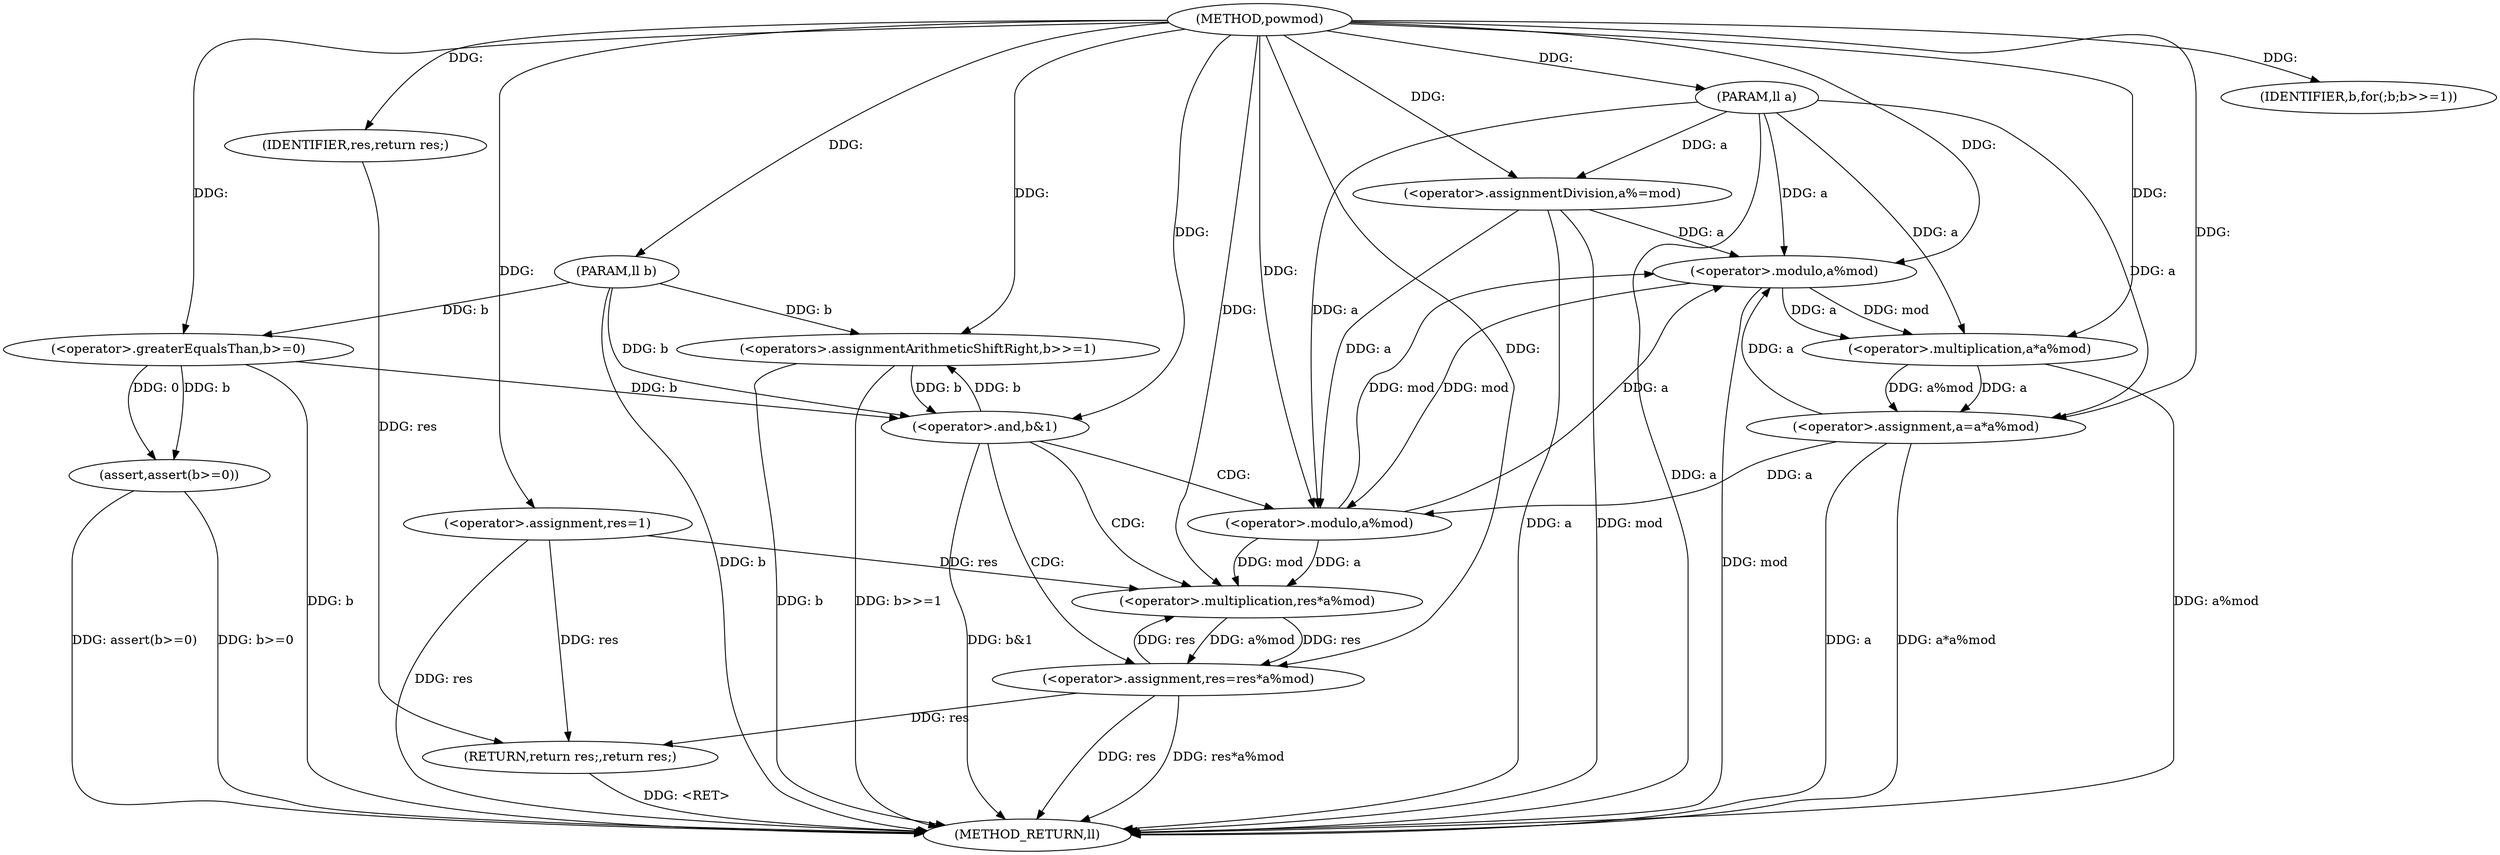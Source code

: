 digraph "powmod" {  
"1000102" [label = "(METHOD,powmod)" ]
"1000143" [label = "(METHOD_RETURN,ll)" ]
"1000103" [label = "(PARAM,ll a)" ]
"1000104" [label = "(PARAM,ll b)" ]
"1000107" [label = "(<operator>.assignment,res=1)" ]
"1000110" [label = "(<operator>.assignmentDivision,a%=mod)" ]
"1000113" [label = "(assert,assert(b>=0))" ]
"1000141" [label = "(RETURN,return res;,return res;)" ]
"1000118" [label = "(IDENTIFIER,b,for(;b;b>>=1))" ]
"1000119" [label = "(<operators>.assignmentArithmeticShiftRight,b>>=1)" ]
"1000142" [label = "(IDENTIFIER,res,return res;)" ]
"1000114" [label = "(<operator>.greaterEqualsThan,b>=0)" ]
"1000134" [label = "(<operator>.assignment,a=a*a%mod)" ]
"1000124" [label = "(<operator>.and,b&1)" ]
"1000127" [label = "(<operator>.assignment,res=res*a%mod)" ]
"1000136" [label = "(<operator>.multiplication,a*a%mod)" ]
"1000129" [label = "(<operator>.multiplication,res*a%mod)" ]
"1000138" [label = "(<operator>.modulo,a%mod)" ]
"1000131" [label = "(<operator>.modulo,a%mod)" ]
  "1000103" -> "1000143"  [ label = "DDG: a"] 
  "1000104" -> "1000143"  [ label = "DDG: b"] 
  "1000107" -> "1000143"  [ label = "DDG: res"] 
  "1000110" -> "1000143"  [ label = "DDG: a"] 
  "1000110" -> "1000143"  [ label = "DDG: mod"] 
  "1000114" -> "1000143"  [ label = "DDG: b"] 
  "1000113" -> "1000143"  [ label = "DDG: b>=0"] 
  "1000113" -> "1000143"  [ label = "DDG: assert(b>=0)"] 
  "1000124" -> "1000143"  [ label = "DDG: b&1"] 
  "1000127" -> "1000143"  [ label = "DDG: res"] 
  "1000127" -> "1000143"  [ label = "DDG: res*a%mod"] 
  "1000134" -> "1000143"  [ label = "DDG: a"] 
  "1000138" -> "1000143"  [ label = "DDG: mod"] 
  "1000136" -> "1000143"  [ label = "DDG: a%mod"] 
  "1000134" -> "1000143"  [ label = "DDG: a*a%mod"] 
  "1000119" -> "1000143"  [ label = "DDG: b"] 
  "1000119" -> "1000143"  [ label = "DDG: b>>=1"] 
  "1000141" -> "1000143"  [ label = "DDG: <RET>"] 
  "1000102" -> "1000103"  [ label = "DDG: "] 
  "1000102" -> "1000104"  [ label = "DDG: "] 
  "1000102" -> "1000107"  [ label = "DDG: "] 
  "1000102" -> "1000110"  [ label = "DDG: "] 
  "1000142" -> "1000141"  [ label = "DDG: res"] 
  "1000107" -> "1000141"  [ label = "DDG: res"] 
  "1000127" -> "1000141"  [ label = "DDG: res"] 
  "1000103" -> "1000110"  [ label = "DDG: a"] 
  "1000114" -> "1000113"  [ label = "DDG: b"] 
  "1000114" -> "1000113"  [ label = "DDG: 0"] 
  "1000102" -> "1000118"  [ label = "DDG: "] 
  "1000102" -> "1000142"  [ label = "DDG: "] 
  "1000104" -> "1000114"  [ label = "DDG: b"] 
  "1000102" -> "1000114"  [ label = "DDG: "] 
  "1000124" -> "1000119"  [ label = "DDG: b"] 
  "1000104" -> "1000119"  [ label = "DDG: b"] 
  "1000102" -> "1000119"  [ label = "DDG: "] 
  "1000136" -> "1000134"  [ label = "DDG: a"] 
  "1000136" -> "1000134"  [ label = "DDG: a%mod"] 
  "1000129" -> "1000127"  [ label = "DDG: res"] 
  "1000129" -> "1000127"  [ label = "DDG: a%mod"] 
  "1000103" -> "1000134"  [ label = "DDG: a"] 
  "1000102" -> "1000134"  [ label = "DDG: "] 
  "1000114" -> "1000124"  [ label = "DDG: b"] 
  "1000119" -> "1000124"  [ label = "DDG: b"] 
  "1000104" -> "1000124"  [ label = "DDG: b"] 
  "1000102" -> "1000124"  [ label = "DDG: "] 
  "1000102" -> "1000127"  [ label = "DDG: "] 
  "1000138" -> "1000136"  [ label = "DDG: a"] 
  "1000103" -> "1000136"  [ label = "DDG: a"] 
  "1000102" -> "1000136"  [ label = "DDG: "] 
  "1000138" -> "1000136"  [ label = "DDG: mod"] 
  "1000107" -> "1000129"  [ label = "DDG: res"] 
  "1000127" -> "1000129"  [ label = "DDG: res"] 
  "1000102" -> "1000129"  [ label = "DDG: "] 
  "1000131" -> "1000129"  [ label = "DDG: a"] 
  "1000131" -> "1000129"  [ label = "DDG: mod"] 
  "1000110" -> "1000138"  [ label = "DDG: a"] 
  "1000131" -> "1000138"  [ label = "DDG: a"] 
  "1000134" -> "1000138"  [ label = "DDG: a"] 
  "1000103" -> "1000138"  [ label = "DDG: a"] 
  "1000102" -> "1000138"  [ label = "DDG: "] 
  "1000131" -> "1000138"  [ label = "DDG: mod"] 
  "1000110" -> "1000131"  [ label = "DDG: a"] 
  "1000134" -> "1000131"  [ label = "DDG: a"] 
  "1000103" -> "1000131"  [ label = "DDG: a"] 
  "1000102" -> "1000131"  [ label = "DDG: "] 
  "1000138" -> "1000131"  [ label = "DDG: mod"] 
  "1000124" -> "1000129"  [ label = "CDG: "] 
  "1000124" -> "1000131"  [ label = "CDG: "] 
  "1000124" -> "1000127"  [ label = "CDG: "] 
}
